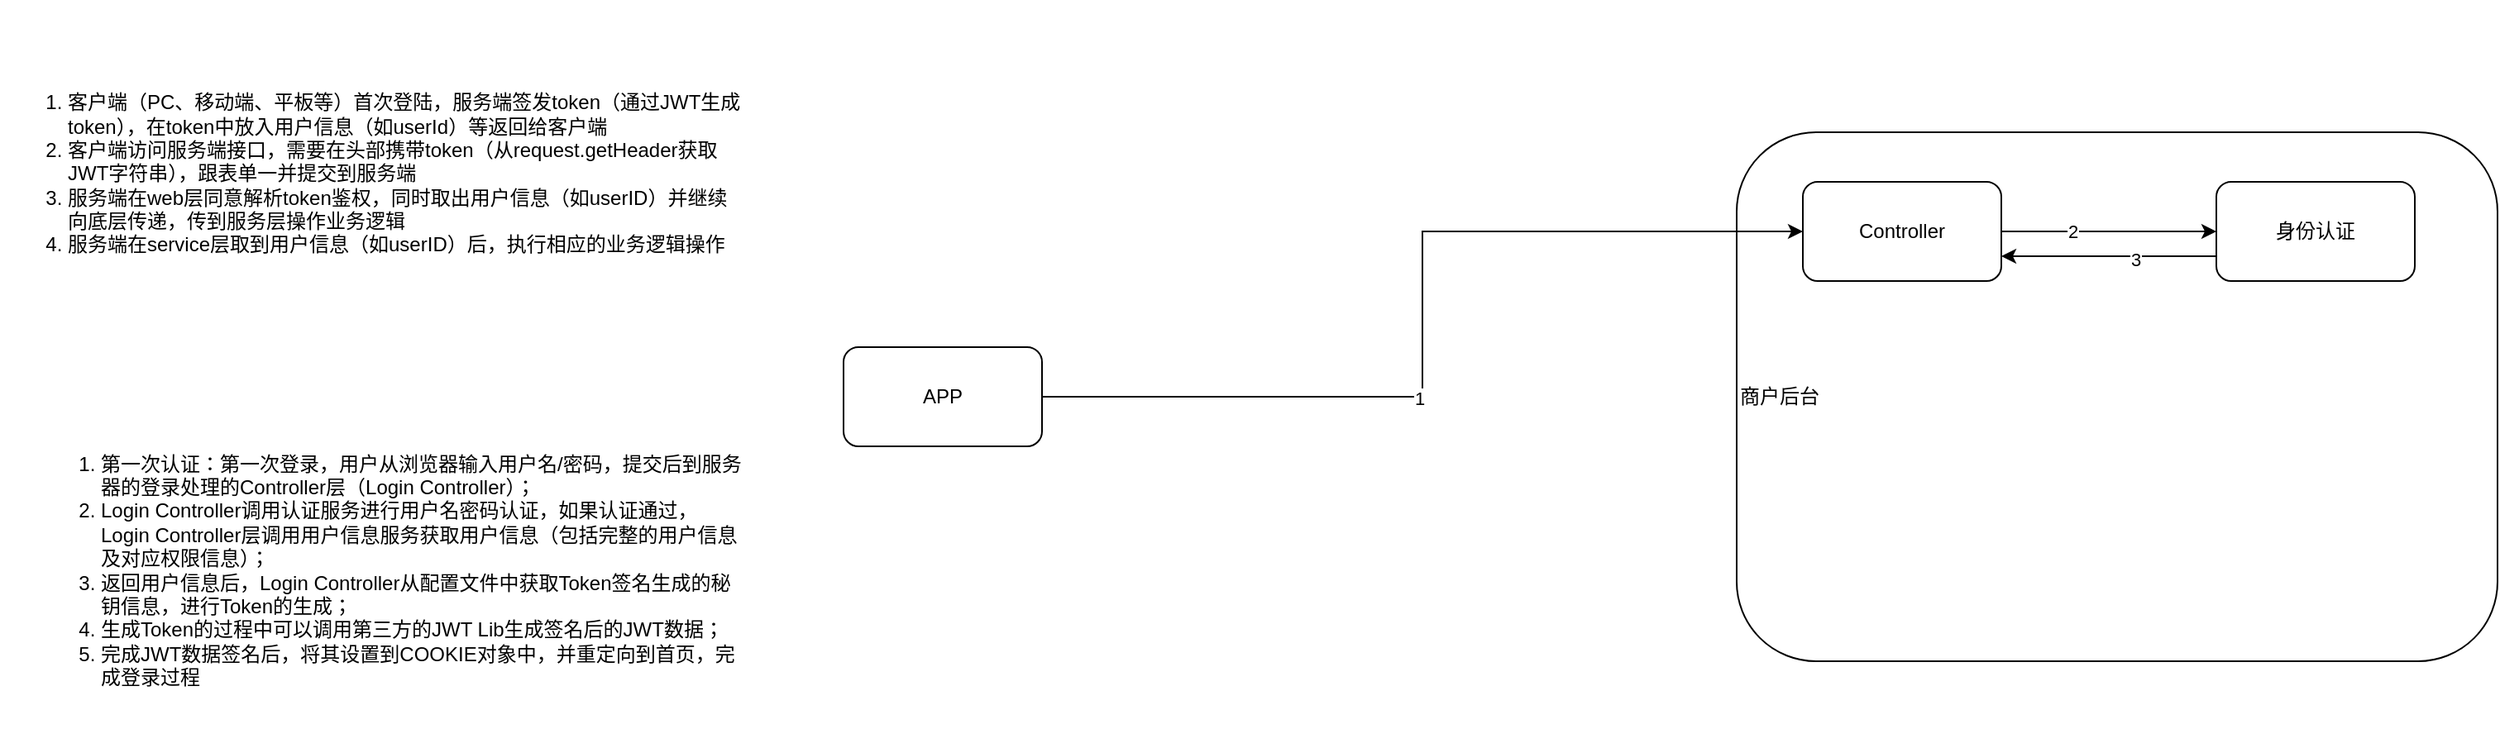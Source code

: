 <mxfile version="12.9.14" type="github">
  <diagram id="9oinRK-apqOSIUHt4nKj" name="第 1 页">
    <mxGraphModel dx="1515" dy="3954" grid="1" gridSize="10" guides="1" tooltips="1" connect="1" arrows="1" fold="1" page="1" pageScale="1" pageWidth="4681" pageHeight="3300" math="0" shadow="0">
      <root>
        <mxCell id="0" />
        <mxCell id="1" parent="0" />
        <mxCell id="7YEFFeuLNpMe9hI31lZH-2" value="APP" style="rounded=1;whiteSpace=wrap;html=1;" parent="1" vertex="1">
          <mxGeometry x="510" y="200" width="120" height="60" as="geometry" />
        </mxCell>
        <mxCell id="7YEFFeuLNpMe9hI31lZH-3" value="商户后台" style="rounded=1;whiteSpace=wrap;html=1;align=left;" parent="1" vertex="1">
          <mxGeometry x="1050" y="70" width="460" height="320" as="geometry" />
        </mxCell>
        <mxCell id="7YEFFeuLNpMe9hI31lZH-7" value="&lt;ol&gt;&lt;li style=&quot;text-align: left&quot;&gt;客户端（PC、移动端、平板等）首次登陆，服务端签发token（通过JWT生成token），在token中放入用户信息（如userId）等返回给客户端&lt;/li&gt;&lt;li style=&quot;text-align: left&quot;&gt;客户端访问服务端接口，需要在头部携带token（从request.getHeader获取JWT字符串），跟表单一并提交到服务端&lt;/li&gt;&lt;li style=&quot;text-align: left&quot;&gt;服务端在web层同意解析token鉴权，同时取出用户信息（如userID）并继续向底层传递，传到服务层操作业务逻辑&lt;/li&gt;&lt;li style=&quot;text-align: left&quot;&gt;服务端在service层取到用户信息（如userID）后，执行相应的业务逻辑操作&lt;/li&gt;&lt;/ol&gt;" style="text;html=1;strokeColor=none;fillColor=none;align=center;verticalAlign=middle;whiteSpace=wrap;rounded=0;" parent="1" vertex="1">
          <mxGeometry y="-10" width="450" height="210" as="geometry" />
        </mxCell>
        <mxCell id="FauHqJbj-232Ddj5ha90-2" value="&lt;ol&gt;&lt;li style=&quot;text-align: left&quot;&gt;第一次认证：第一次登录，用户从浏览器输入用户名/密码，提交后到服务器的登录处理的Controller层（Login Controller）；&lt;/li&gt;&lt;li style=&quot;text-align: left&quot;&gt;Login Controller调用认证服务进行用户名密码认证，如果认证通过，Login Controller层调用用户信息服务获取用户信息（包括完整的用户信息及对应权限信息）；&lt;br&gt;&lt;/li&gt;&lt;li style=&quot;text-align: left&quot;&gt;返回用户信息后，Login&amp;nbsp;Controller从配置文件中获取Token签名生成的秘钥信息，进行Token的生成；&lt;br&gt;&lt;/li&gt;&lt;li style=&quot;text-align: left&quot;&gt;生成Token的过程中可以调用第三方的JWT Lib生成签名后的JWT数据；&lt;br&gt;&lt;/li&gt;&lt;li style=&quot;text-align: left&quot;&gt;完成JWT数据签名后，将其设置到COOKIE对象中，并重定向到首页，完成登录过程&lt;br&gt;&lt;/li&gt;&lt;/ol&gt;" style="text;html=1;strokeColor=none;fillColor=none;align=center;verticalAlign=middle;whiteSpace=wrap;rounded=0;" vertex="1" parent="1">
          <mxGeometry x="20" y="240" width="430" height="190" as="geometry" />
        </mxCell>
        <mxCell id="FauHqJbj-232Ddj5ha90-5" style="edgeStyle=orthogonalEdgeStyle;rounded=0;orthogonalLoop=1;jettySize=auto;html=1;exitX=1;exitY=0.5;exitDx=0;exitDy=0;entryX=0;entryY=0.5;entryDx=0;entryDy=0;" edge="1" parent="1" source="FauHqJbj-232Ddj5ha90-3" target="FauHqJbj-232Ddj5ha90-4">
          <mxGeometry relative="1" as="geometry" />
        </mxCell>
        <mxCell id="FauHqJbj-232Ddj5ha90-6" value="2" style="edgeLabel;html=1;align=center;verticalAlign=middle;resizable=0;points=[];" vertex="1" connectable="0" parent="FauHqJbj-232Ddj5ha90-5">
          <mxGeometry x="-0.339" relative="1" as="geometry">
            <mxPoint as="offset" />
          </mxGeometry>
        </mxCell>
        <mxCell id="FauHqJbj-232Ddj5ha90-3" value="Controller" style="rounded=1;whiteSpace=wrap;html=1;" vertex="1" parent="1">
          <mxGeometry x="1090" y="100" width="120" height="60" as="geometry" />
        </mxCell>
        <mxCell id="7YEFFeuLNpMe9hI31lZH-4" style="edgeStyle=orthogonalEdgeStyle;rounded=0;orthogonalLoop=1;jettySize=auto;html=1;entryX=0;entryY=0.5;entryDx=0;entryDy=0;" parent="1" source="7YEFFeuLNpMe9hI31lZH-2" target="FauHqJbj-232Ddj5ha90-3" edge="1">
          <mxGeometry relative="1" as="geometry" />
        </mxCell>
        <mxCell id="7YEFFeuLNpMe9hI31lZH-5" value="1" style="edgeLabel;html=1;align=center;verticalAlign=middle;resizable=0;points=[];" parent="7YEFFeuLNpMe9hI31lZH-4" vertex="1" connectable="0">
          <mxGeometry x="-0.185" y="-1" relative="1" as="geometry">
            <mxPoint as="offset" />
          </mxGeometry>
        </mxCell>
        <mxCell id="FauHqJbj-232Ddj5ha90-7" style="edgeStyle=orthogonalEdgeStyle;rounded=0;orthogonalLoop=1;jettySize=auto;html=1;exitX=0;exitY=0.75;exitDx=0;exitDy=0;entryX=1;entryY=0.75;entryDx=0;entryDy=0;" edge="1" parent="1" source="FauHqJbj-232Ddj5ha90-4" target="FauHqJbj-232Ddj5ha90-3">
          <mxGeometry relative="1" as="geometry" />
        </mxCell>
        <mxCell id="FauHqJbj-232Ddj5ha90-8" value="3" style="edgeLabel;html=1;align=center;verticalAlign=middle;resizable=0;points=[];" vertex="1" connectable="0" parent="FauHqJbj-232Ddj5ha90-7">
          <mxGeometry x="-0.246" y="2" relative="1" as="geometry">
            <mxPoint as="offset" />
          </mxGeometry>
        </mxCell>
        <mxCell id="FauHqJbj-232Ddj5ha90-4" value="身份认证" style="rounded=1;whiteSpace=wrap;html=1;" vertex="1" parent="1">
          <mxGeometry x="1340" y="100" width="120" height="60" as="geometry" />
        </mxCell>
      </root>
    </mxGraphModel>
  </diagram>
</mxfile>
